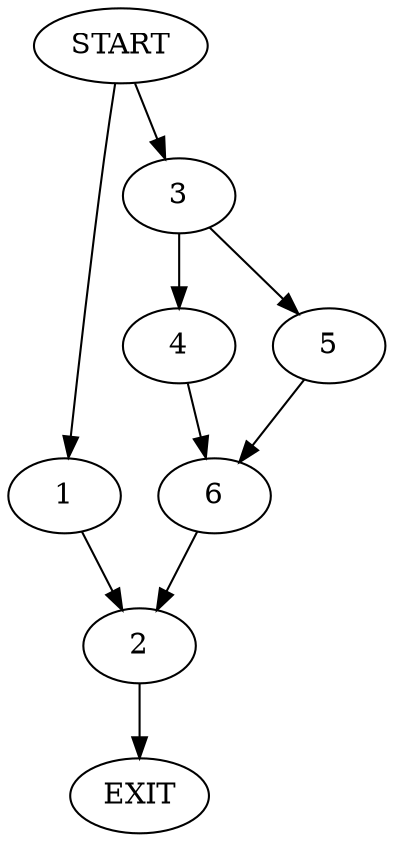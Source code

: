 digraph {
0 [label="START"]
7 [label="EXIT"]
0 -> 1
1 -> 2
2 -> 7
0 -> 3
3 -> 4
3 -> 5
4 -> 6
5 -> 6
6 -> 2
}
